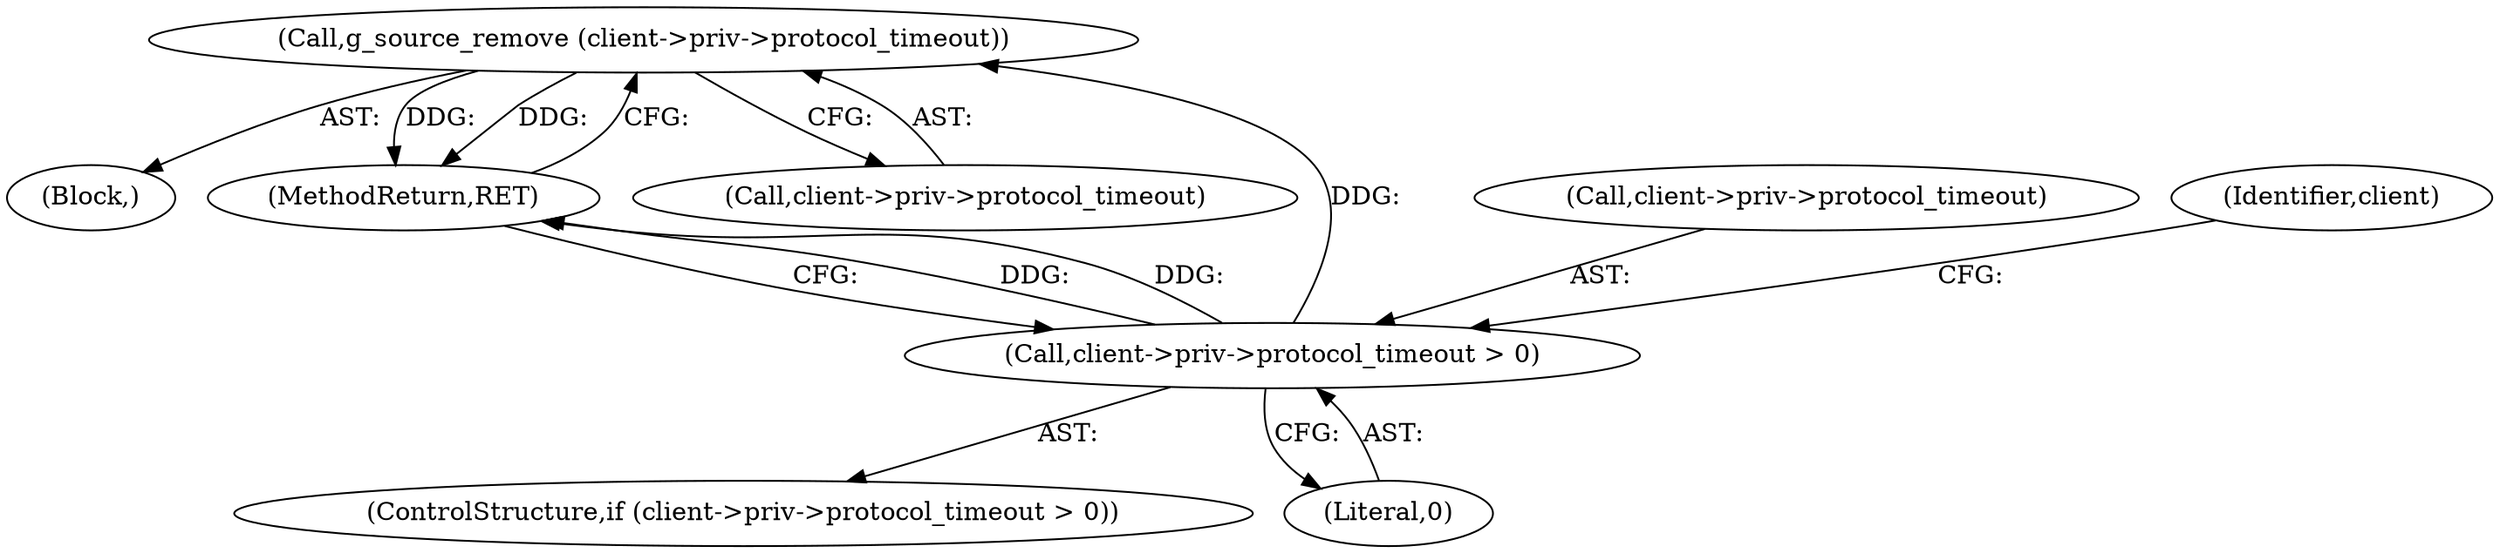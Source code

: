 digraph "1_gnome-session_b0dc999e0b45355314616321dbb6cb71e729fc9d_1@API" {
"1000164" [label="(Call,g_source_remove (client->priv->protocol_timeout))"];
"1000156" [label="(Call,client->priv->protocol_timeout > 0)"];
"1000156" [label="(Call,client->priv->protocol_timeout > 0)"];
"1000157" [label="(Call,client->priv->protocol_timeout)"];
"1000163" [label="(Block,)"];
"1000164" [label="(Call,g_source_remove (client->priv->protocol_timeout))"];
"1000155" [label="(ControlStructure,if (client->priv->protocol_timeout > 0))"];
"1000167" [label="(Identifier,client)"];
"1000170" [label="(MethodReturn,RET)"];
"1000165" [label="(Call,client->priv->protocol_timeout)"];
"1000162" [label="(Literal,0)"];
"1000164" -> "1000163"  [label="AST: "];
"1000164" -> "1000165"  [label="CFG: "];
"1000165" -> "1000164"  [label="AST: "];
"1000170" -> "1000164"  [label="CFG: "];
"1000164" -> "1000170"  [label="DDG: "];
"1000164" -> "1000170"  [label="DDG: "];
"1000156" -> "1000164"  [label="DDG: "];
"1000156" -> "1000155"  [label="AST: "];
"1000156" -> "1000162"  [label="CFG: "];
"1000157" -> "1000156"  [label="AST: "];
"1000162" -> "1000156"  [label="AST: "];
"1000167" -> "1000156"  [label="CFG: "];
"1000170" -> "1000156"  [label="CFG: "];
"1000156" -> "1000170"  [label="DDG: "];
"1000156" -> "1000170"  [label="DDG: "];
}

